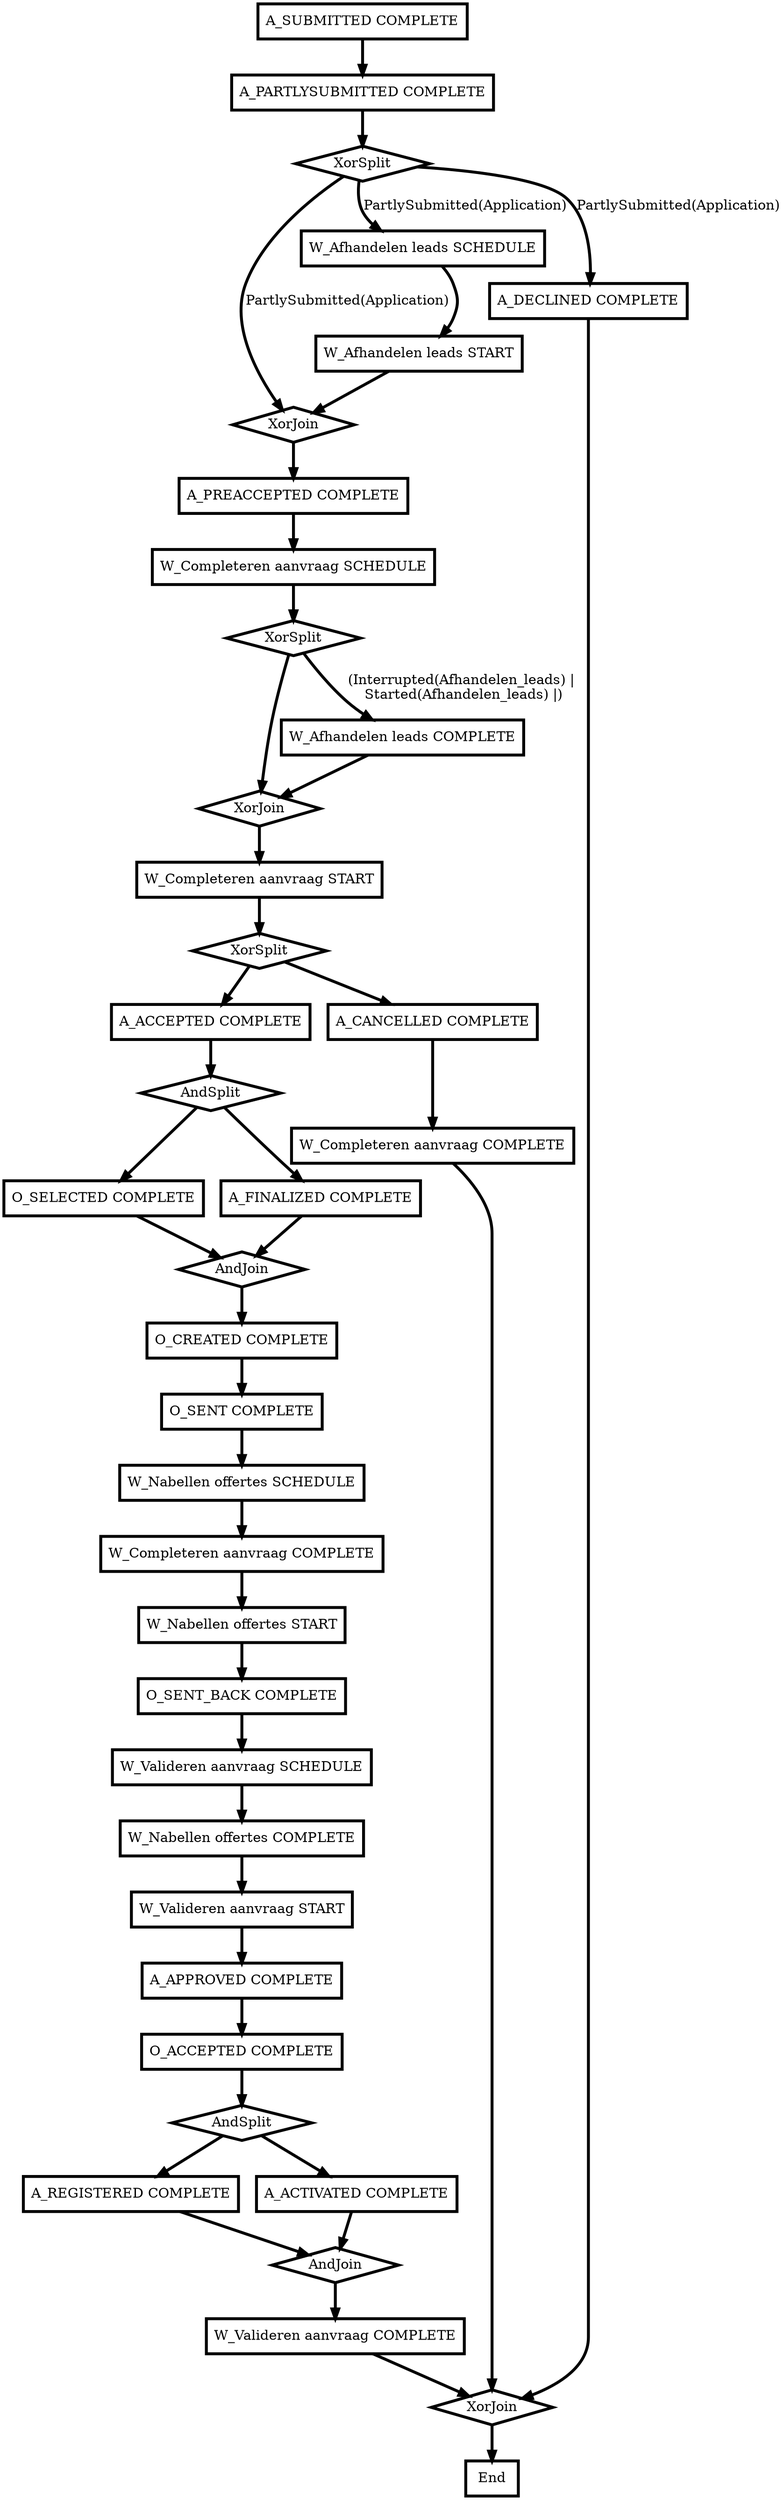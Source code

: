 digraph G {
edge[penwidth = 3];
node[penwidth = 3];
  2 [ label="A_SUBMITTED COMPLETE" shape="box" ];
  3 [ label="A_PARTLYSUBMITTED COMPLETE" shape="box" ];
  4 [ label="XorSplit" shape="diamond" ];
  5 [ label="XorJoin" shape="diamond" ];
  6 [ label="W_Afhandelen leads SCHEDULE" shape="box" ];
  7 [ label="A_DECLINED COMPLETE" shape="box" ];
  8 [ label="A_PREACCEPTED COMPLETE" shape="box" ];
  9 [ label="W_Completeren aanvraag SCHEDULE" shape="box" ];
  10 [ label="XorSplit" shape="diamond" ];
  11 [ label="XorJoin" shape="diamond" ];
  12 [ label="W_Afhandelen leads COMPLETE" shape="box" ];
  13 [ label="W_Completeren aanvraag START" shape="box" ];
  14 [ label="XorSplit" shape="diamond" ];
  15 [ label="A_ACCEPTED COMPLETE" shape="box" ];
  16 [ label="A_CANCELLED COMPLETE" shape="box" ];
  17 [ label="AndSplit" shape="diamond" ];
  18 [ label="O_SELECTED COMPLETE" shape="box" ];
  19 [ label="A_FINALIZED COMPLETE" shape="box" ];
  20 [ label="AndJoin" shape="diamond" ];
  21 [ label="O_CREATED COMPLETE" shape="box" ];
  22 [ label="O_SENT COMPLETE" shape="box" ];
  23 [ label="W_Nabellen offertes SCHEDULE" shape="box" ];
  24 [ label="W_Completeren aanvraag COMPLETE" shape="box" ];
  25 [ label="W_Nabellen offertes START" shape="box" ];
  26 [ label="O_SENT_BACK COMPLETE" shape="box" ];
  27 [ label="W_Valideren aanvraag SCHEDULE" shape="box" ];
  28 [ label="W_Nabellen offertes COMPLETE" shape="box" ];
  29 [ label="W_Valideren aanvraag START" shape="box" ];
  30 [ label="A_APPROVED COMPLETE" shape="box" ];
  31 [ label="O_ACCEPTED COMPLETE" shape="box" ];
  32 [ label="AndSplit" shape="diamond" ];
  33 [ label="A_REGISTERED COMPLETE" shape="box" ];
  34 [ label="A_ACTIVATED COMPLETE" shape="box" ];
  35 [ label="AndJoin" shape="diamond" ];
  36 [ label="W_Valideren aanvraag COMPLETE" shape="box" ];
  37 [ label="XorJoin" shape="diamond" ];
  38 [ label="End" shape="box" ];
  39 [ label="W_Completeren aanvraag COMPLETE" shape="box" ];
  40 [ label="W_Afhandelen leads START" shape="box" ];
  33 -> 35 [ label="" ];
  26 -> 27 [ label="" ];
  12 -> 11 [ label="" ];
  21 -> 22 [ label="" ];
  10 -> 11 [ label="" ];
  13 -> 14 [ label="" ];
  2 -> 3 [ label="" ];
  4 -> 5 [ label="PartlySubmitted(Application)" ];
  29 -> 30 [ label="" ];
  17 -> 18 [ label="" ];
  34 -> 35 [ label="" ];
  7 -> 37 [ label="" ];
  6 -> 40 [ label="" ];
  23 -> 24 [ label="" ];
  14 -> 15 [ label="" ];
  22 -> 23 [ label="" ];
  32 -> 33 [ label="" ];
  27 -> 28 [ label="" ];
  14 -> 16 [ label="" ];
  36 -> 37 [ label="" ];
  8 -> 9 [ label="" ];
  31 -> 32 [ label="" ];
  9 -> 10 [ label="" ];
  11 -> 13 [ label="" ];
  25 -> 26 [ label="" ];
  19 -> 20 [ label="" ];
  4 -> 6 [ label="PartlySubmitted(Application)" ];
  37 -> 38 [ label="" ];
  15 -> 17 [ label="" ];
  24 -> 25 [ label="" ];
  3 -> 4 [ label="" ];
  35 -> 36 [ label="" ];
  32 -> 34 [ label="" ];
  4 -> 7 [ label="PartlySubmitted(Application)" ];
  17 -> 19 [ label="" ];
  39 -> 37 [ label="" ];
  30 -> 31 [ label="" ];
  10 -> 12 [ label="(Interrupted(Afhandelen_leads) |\n Started(Afhandelen_leads) |)" ];
  40 -> 5 [ label="" ];
  18 -> 20 [ label="" ];
  20 -> 21 [ label="" ];
  16 -> 39 [ label="" ];
  28 -> 29 [ label="" ];
  5 -> 8 [ label="" ];
}
